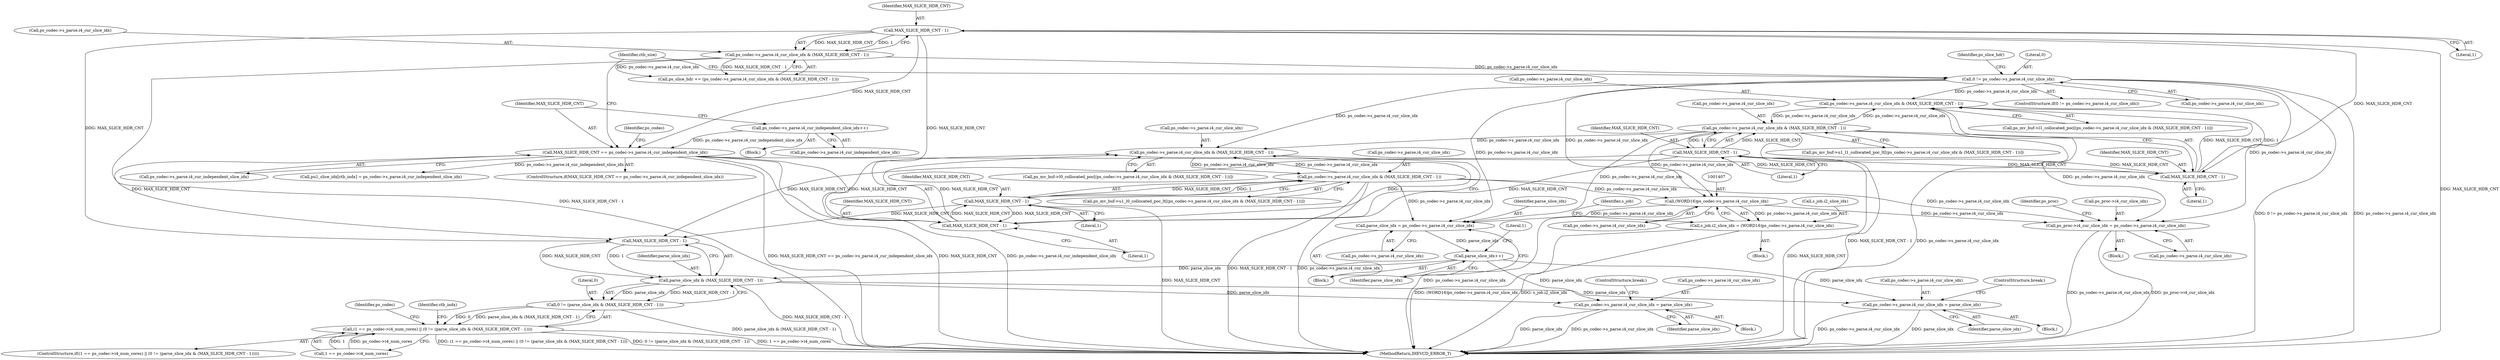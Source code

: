digraph "0_Android_2b9fb0c2074d370a254b35e2489de2d94943578d@pointer" {
"1000663" [label="(Call,ps_codec->s_parse.i4_cur_slice_idx & (MAX_SLICE_HDR_CNT - 1))"];
"1000617" [label="(Call,ps_codec->s_parse.i4_cur_slice_idx & (MAX_SLICE_HDR_CNT - 1))"];
"1000590" [label="(Call,ps_codec->s_parse.i4_cur_slice_idx & (MAX_SLICE_HDR_CNT - 1))"];
"1000259" [label="(Call,0 != ps_codec->s_parse.i4_cur_slice_idx)"];
"1000239" [label="(Call,ps_codec->s_parse.i4_cur_slice_idx & (MAX_SLICE_HDR_CNT - 1))"];
"1000245" [label="(Call,MAX_SLICE_HDR_CNT - 1)"];
"1000596" [label="(Call,MAX_SLICE_HDR_CNT - 1)"];
"1000623" [label="(Call,MAX_SLICE_HDR_CNT - 1)"];
"1000280" [label="(Call,MAX_SLICE_HDR_CNT == ps_codec->s_parse.i4_cur_independent_slice_idx)"];
"1000273" [label="(Call,ps_codec->s_parse.i4_cur_independent_slice_idx++)"];
"1000690" [label="(Call,ps_codec->s_parse.i4_cur_slice_idx & (MAX_SLICE_HDR_CNT - 1))"];
"1000663" [label="(Call,ps_codec->s_parse.i4_cur_slice_idx & (MAX_SLICE_HDR_CNT - 1))"];
"1000669" [label="(Call,MAX_SLICE_HDR_CNT - 1)"];
"1000696" [label="(Call,MAX_SLICE_HDR_CNT - 1)"];
"1001406" [label="(Call,(WORD16)ps_codec->s_parse.i4_cur_slice_idx)"];
"1001402" [label="(Call,s_job.i2_slice_idx = (WORD16)ps_codec->s_parse.i4_cur_slice_idx)"];
"1001509" [label="(Call,ps_proc->i4_cur_slice_idx = ps_codec->s_parse.i4_cur_slice_idx)"];
"1004909" [label="(Call,parse_slice_idx = ps_codec->s_parse.i4_cur_slice_idx)"];
"1004916" [label="(Call,parse_slice_idx++)"];
"1004928" [label="(Call,parse_slice_idx & (MAX_SLICE_HDR_CNT - 1))"];
"1004926" [label="(Call,0 != (parse_slice_idx & (MAX_SLICE_HDR_CNT - 1)))"];
"1004920" [label="(Call,(1 == ps_codec->i4_num_cores) || (0 != (parse_slice_idx & (MAX_SLICE_HDR_CNT - 1))))"];
"1004934" [label="(Call,ps_codec->s_parse.i4_cur_slice_idx = parse_slice_idx)"];
"1004981" [label="(Call,ps_codec->s_parse.i4_cur_slice_idx = parse_slice_idx)"];
"1001415" [label="(Identifier,s_job)"];
"1004922" [label="(Literal,1)"];
"1000696" [label="(Call,MAX_SLICE_HDR_CNT - 1)"];
"1004981" [label="(Call,ps_codec->s_parse.i4_cur_slice_idx = parse_slice_idx)"];
"1004910" [label="(Identifier,parse_slice_idx)"];
"1004907" [label="(Block,)"];
"1004937" [label="(Identifier,ps_codec)"];
"1001519" [label="(Identifier,ps_proc)"];
"1000274" [label="(Call,ps_codec->s_parse.i4_cur_independent_slice_idx)"];
"1000258" [label="(ControlStructure,if(0 != ps_codec->s_parse.i4_cur_slice_idx))"];
"1004987" [label="(Identifier,parse_slice_idx)"];
"1001509" [label="(Call,ps_proc->i4_cur_slice_idx = ps_codec->s_parse.i4_cur_slice_idx)"];
"1005291" [label="(MethodReturn,IHEVCD_ERROR_T)"];
"1000613" [label="(Call,ps_mv_buf->u1_l1_collocated_poc_lt[(ps_codec->s_parse.i4_cur_slice_idx & (MAX_SLICE_HDR_CNT - 1))])"];
"1004911" [label="(Call,ps_codec->s_parse.i4_cur_slice_idx)"];
"1004933" [label="(Block,)"];
"1000596" [label="(Call,MAX_SLICE_HDR_CNT - 1)"];
"1004946" [label="(Identifier,ctb_indx)"];
"1000691" [label="(Call,ps_codec->s_parse.i4_cur_slice_idx)"];
"1001408" [label="(Call,ps_codec->s_parse.i4_cur_slice_idx)"];
"1000686" [label="(Call,ps_mv_buf->u1_l0_collocated_poc_lt[(ps_codec->s_parse.i4_cur_slice_idx & (MAX_SLICE_HDR_CNT - 1))])"];
"1000239" [label="(Call,ps_codec->s_parse.i4_cur_slice_idx & (MAX_SLICE_HDR_CNT - 1))"];
"1000270" [label="(Identifier,ps_slice_hdr)"];
"1000282" [label="(Call,ps_codec->s_parse.i4_cur_independent_slice_idx)"];
"1000623" [label="(Call,MAX_SLICE_HDR_CNT - 1)"];
"1000598" [label="(Literal,1)"];
"1004941" [label="(ControlStructure,break;)"];
"1000617" [label="(Call,ps_codec->s_parse.i4_cur_slice_idx & (MAX_SLICE_HDR_CNT - 1))"];
"1000591" [label="(Call,ps_codec->s_parse.i4_cur_slice_idx)"];
"1004929" [label="(Identifier,parse_slice_idx)"];
"1000295" [label="(Identifier,ctb_size)"];
"1000690" [label="(Call,ps_codec->s_parse.i4_cur_slice_idx & (MAX_SLICE_HDR_CNT - 1))"];
"1004909" [label="(Call,parse_slice_idx = ps_codec->s_parse.i4_cur_slice_idx)"];
"1000260" [label="(Literal,0)"];
"1001402" [label="(Call,s_job.i2_slice_idx = (WORD16)ps_codec->s_parse.i4_cur_slice_idx)"];
"1000659" [label="(Call,ps_mv_buf->l0_collocated_poc[(ps_codec->s_parse.i4_cur_slice_idx & (MAX_SLICE_HDR_CNT - 1))])"];
"1001456" [label="(Block,)"];
"1000618" [label="(Call,ps_codec->s_parse.i4_cur_slice_idx)"];
"1001403" [label="(Call,s_job.i2_slice_idx)"];
"1000240" [label="(Call,ps_codec->s_parse.i4_cur_slice_idx)"];
"1004930" [label="(Call,MAX_SLICE_HDR_CNT - 1)"];
"1001510" [label="(Call,ps_proc->i4_cur_slice_idx)"];
"1000663" [label="(Call,ps_codec->s_parse.i4_cur_slice_idx & (MAX_SLICE_HDR_CNT - 1))"];
"1001363" [label="(Block,)"];
"1004935" [label="(Call,ps_codec->s_parse.i4_cur_slice_idx)"];
"1001513" [label="(Call,ps_codec->s_parse.i4_cur_slice_idx)"];
"1004928" [label="(Call,parse_slice_idx & (MAX_SLICE_HDR_CNT - 1))"];
"1004934" [label="(Call,ps_codec->s_parse.i4_cur_slice_idx = parse_slice_idx)"];
"1004920" [label="(Call,(1 == ps_codec->i4_num_cores) || (0 != (parse_slice_idx & (MAX_SLICE_HDR_CNT - 1))))"];
"1000625" [label="(Literal,1)"];
"1000671" [label="(Literal,1)"];
"1000261" [label="(Call,ps_codec->s_parse.i4_cur_slice_idx)"];
"1000597" [label="(Identifier,MAX_SLICE_HDR_CNT)"];
"1000670" [label="(Identifier,MAX_SLICE_HDR_CNT)"];
"1000586" [label="(Call,ps_mv_buf->l1_collocated_poc[(ps_codec->s_parse.i4_cur_slice_idx & (MAX_SLICE_HDR_CNT - 1))])"];
"1000272" [label="(Block,)"];
"1004926" [label="(Call,0 != (parse_slice_idx & (MAX_SLICE_HDR_CNT - 1)))"];
"1000245" [label="(Call,MAX_SLICE_HDR_CNT - 1)"];
"1000246" [label="(Identifier,MAX_SLICE_HDR_CNT)"];
"1000697" [label="(Identifier,MAX_SLICE_HDR_CNT)"];
"1004921" [label="(Call,1 == ps_codec->i4_num_cores)"];
"1004927" [label="(Literal,0)"];
"1001771" [label="(Call,pu1_slice_idx[ctb_indx] = ps_codec->s_parse.i4_cur_independent_slice_idx)"];
"1000259" [label="(Call,0 != ps_codec->s_parse.i4_cur_slice_idx)"];
"1004982" [label="(Call,ps_codec->s_parse.i4_cur_slice_idx)"];
"1000698" [label="(Literal,1)"];
"1001406" [label="(Call,(WORD16)ps_codec->s_parse.i4_cur_slice_idx)"];
"1000273" [label="(Call,ps_codec->s_parse.i4_cur_independent_slice_idx++)"];
"1000279" [label="(ControlStructure,if(MAX_SLICE_HDR_CNT == ps_codec->s_parse.i4_cur_independent_slice_idx))"];
"1000237" [label="(Call,ps_slice_hdr += (ps_codec->s_parse.i4_cur_slice_idx & (MAX_SLICE_HDR_CNT - 1)))"];
"1000290" [label="(Identifier,ps_codec)"];
"1004988" [label="(ControlStructure,break;)"];
"1000281" [label="(Identifier,MAX_SLICE_HDR_CNT)"];
"1000669" [label="(Call,MAX_SLICE_HDR_CNT - 1)"];
"1000664" [label="(Call,ps_codec->s_parse.i4_cur_slice_idx)"];
"1004916" [label="(Call,parse_slice_idx++)"];
"1000590" [label="(Call,ps_codec->s_parse.i4_cur_slice_idx & (MAX_SLICE_HDR_CNT - 1))"];
"1000280" [label="(Call,MAX_SLICE_HDR_CNT == ps_codec->s_parse.i4_cur_independent_slice_idx)"];
"1004940" [label="(Identifier,parse_slice_idx)"];
"1004943" [label="(Block,)"];
"1000624" [label="(Identifier,MAX_SLICE_HDR_CNT)"];
"1000247" [label="(Literal,1)"];
"1004917" [label="(Identifier,parse_slice_idx)"];
"1004919" [label="(ControlStructure,if((1 == ps_codec->i4_num_cores) || (0 != (parse_slice_idx & (MAX_SLICE_HDR_CNT - 1)))))"];
"1000663" -> "1000659"  [label="AST: "];
"1000663" -> "1000669"  [label="CFG: "];
"1000664" -> "1000663"  [label="AST: "];
"1000669" -> "1000663"  [label="AST: "];
"1000659" -> "1000663"  [label="CFG: "];
"1000617" -> "1000663"  [label="DDG: ps_codec->s_parse.i4_cur_slice_idx"];
"1000259" -> "1000663"  [label="DDG: ps_codec->s_parse.i4_cur_slice_idx"];
"1000690" -> "1000663"  [label="DDG: ps_codec->s_parse.i4_cur_slice_idx"];
"1000669" -> "1000663"  [label="DDG: MAX_SLICE_HDR_CNT"];
"1000669" -> "1000663"  [label="DDG: 1"];
"1000663" -> "1000690"  [label="DDG: ps_codec->s_parse.i4_cur_slice_idx"];
"1000617" -> "1000613"  [label="AST: "];
"1000617" -> "1000623"  [label="CFG: "];
"1000618" -> "1000617"  [label="AST: "];
"1000623" -> "1000617"  [label="AST: "];
"1000613" -> "1000617"  [label="CFG: "];
"1000617" -> "1005291"  [label="DDG: MAX_SLICE_HDR_CNT - 1"];
"1000617" -> "1005291"  [label="DDG: ps_codec->s_parse.i4_cur_slice_idx"];
"1000617" -> "1000590"  [label="DDG: ps_codec->s_parse.i4_cur_slice_idx"];
"1000590" -> "1000617"  [label="DDG: ps_codec->s_parse.i4_cur_slice_idx"];
"1000623" -> "1000617"  [label="DDG: MAX_SLICE_HDR_CNT"];
"1000623" -> "1000617"  [label="DDG: 1"];
"1000617" -> "1001406"  [label="DDG: ps_codec->s_parse.i4_cur_slice_idx"];
"1000617" -> "1001509"  [label="DDG: ps_codec->s_parse.i4_cur_slice_idx"];
"1000617" -> "1004909"  [label="DDG: ps_codec->s_parse.i4_cur_slice_idx"];
"1000590" -> "1000586"  [label="AST: "];
"1000590" -> "1000596"  [label="CFG: "];
"1000591" -> "1000590"  [label="AST: "];
"1000596" -> "1000590"  [label="AST: "];
"1000586" -> "1000590"  [label="CFG: "];
"1000259" -> "1000590"  [label="DDG: ps_codec->s_parse.i4_cur_slice_idx"];
"1000596" -> "1000590"  [label="DDG: MAX_SLICE_HDR_CNT"];
"1000596" -> "1000590"  [label="DDG: 1"];
"1000259" -> "1000258"  [label="AST: "];
"1000259" -> "1000261"  [label="CFG: "];
"1000260" -> "1000259"  [label="AST: "];
"1000261" -> "1000259"  [label="AST: "];
"1000270" -> "1000259"  [label="CFG: "];
"1000295" -> "1000259"  [label="CFG: "];
"1000259" -> "1005291"  [label="DDG: 0 != ps_codec->s_parse.i4_cur_slice_idx"];
"1000259" -> "1005291"  [label="DDG: ps_codec->s_parse.i4_cur_slice_idx"];
"1000239" -> "1000259"  [label="DDG: ps_codec->s_parse.i4_cur_slice_idx"];
"1000259" -> "1001406"  [label="DDG: ps_codec->s_parse.i4_cur_slice_idx"];
"1000259" -> "1001509"  [label="DDG: ps_codec->s_parse.i4_cur_slice_idx"];
"1000259" -> "1004909"  [label="DDG: ps_codec->s_parse.i4_cur_slice_idx"];
"1000239" -> "1000237"  [label="AST: "];
"1000239" -> "1000245"  [label="CFG: "];
"1000240" -> "1000239"  [label="AST: "];
"1000245" -> "1000239"  [label="AST: "];
"1000237" -> "1000239"  [label="CFG: "];
"1000239" -> "1005291"  [label="DDG: MAX_SLICE_HDR_CNT - 1"];
"1000239" -> "1000237"  [label="DDG: ps_codec->s_parse.i4_cur_slice_idx"];
"1000239" -> "1000237"  [label="DDG: MAX_SLICE_HDR_CNT - 1"];
"1000245" -> "1000239"  [label="DDG: MAX_SLICE_HDR_CNT"];
"1000245" -> "1000239"  [label="DDG: 1"];
"1000245" -> "1000247"  [label="CFG: "];
"1000246" -> "1000245"  [label="AST: "];
"1000247" -> "1000245"  [label="AST: "];
"1000245" -> "1005291"  [label="DDG: MAX_SLICE_HDR_CNT"];
"1000245" -> "1000280"  [label="DDG: MAX_SLICE_HDR_CNT"];
"1000245" -> "1000596"  [label="DDG: MAX_SLICE_HDR_CNT"];
"1000245" -> "1000669"  [label="DDG: MAX_SLICE_HDR_CNT"];
"1000245" -> "1004930"  [label="DDG: MAX_SLICE_HDR_CNT"];
"1000596" -> "1000598"  [label="CFG: "];
"1000597" -> "1000596"  [label="AST: "];
"1000598" -> "1000596"  [label="AST: "];
"1000623" -> "1000596"  [label="DDG: MAX_SLICE_HDR_CNT"];
"1000280" -> "1000596"  [label="DDG: MAX_SLICE_HDR_CNT"];
"1000596" -> "1000623"  [label="DDG: MAX_SLICE_HDR_CNT"];
"1000623" -> "1000625"  [label="CFG: "];
"1000624" -> "1000623"  [label="AST: "];
"1000625" -> "1000623"  [label="AST: "];
"1000623" -> "1005291"  [label="DDG: MAX_SLICE_HDR_CNT"];
"1000623" -> "1000669"  [label="DDG: MAX_SLICE_HDR_CNT"];
"1000623" -> "1004930"  [label="DDG: MAX_SLICE_HDR_CNT"];
"1000280" -> "1000279"  [label="AST: "];
"1000280" -> "1000282"  [label="CFG: "];
"1000281" -> "1000280"  [label="AST: "];
"1000282" -> "1000280"  [label="AST: "];
"1000290" -> "1000280"  [label="CFG: "];
"1000295" -> "1000280"  [label="CFG: "];
"1000280" -> "1005291"  [label="DDG: ps_codec->s_parse.i4_cur_independent_slice_idx"];
"1000280" -> "1005291"  [label="DDG: MAX_SLICE_HDR_CNT == ps_codec->s_parse.i4_cur_independent_slice_idx"];
"1000280" -> "1005291"  [label="DDG: MAX_SLICE_HDR_CNT"];
"1000273" -> "1000280"  [label="DDG: ps_codec->s_parse.i4_cur_independent_slice_idx"];
"1000280" -> "1000669"  [label="DDG: MAX_SLICE_HDR_CNT"];
"1000280" -> "1001771"  [label="DDG: ps_codec->s_parse.i4_cur_independent_slice_idx"];
"1000280" -> "1004930"  [label="DDG: MAX_SLICE_HDR_CNT"];
"1000273" -> "1000272"  [label="AST: "];
"1000273" -> "1000274"  [label="CFG: "];
"1000274" -> "1000273"  [label="AST: "];
"1000281" -> "1000273"  [label="CFG: "];
"1000690" -> "1000686"  [label="AST: "];
"1000690" -> "1000696"  [label="CFG: "];
"1000691" -> "1000690"  [label="AST: "];
"1000696" -> "1000690"  [label="AST: "];
"1000686" -> "1000690"  [label="CFG: "];
"1000690" -> "1005291"  [label="DDG: MAX_SLICE_HDR_CNT - 1"];
"1000690" -> "1005291"  [label="DDG: ps_codec->s_parse.i4_cur_slice_idx"];
"1000696" -> "1000690"  [label="DDG: MAX_SLICE_HDR_CNT"];
"1000696" -> "1000690"  [label="DDG: 1"];
"1000690" -> "1001406"  [label="DDG: ps_codec->s_parse.i4_cur_slice_idx"];
"1000690" -> "1001509"  [label="DDG: ps_codec->s_parse.i4_cur_slice_idx"];
"1000690" -> "1004909"  [label="DDG: ps_codec->s_parse.i4_cur_slice_idx"];
"1000669" -> "1000671"  [label="CFG: "];
"1000670" -> "1000669"  [label="AST: "];
"1000671" -> "1000669"  [label="AST: "];
"1000696" -> "1000669"  [label="DDG: MAX_SLICE_HDR_CNT"];
"1000669" -> "1000696"  [label="DDG: MAX_SLICE_HDR_CNT"];
"1000696" -> "1000698"  [label="CFG: "];
"1000697" -> "1000696"  [label="AST: "];
"1000698" -> "1000696"  [label="AST: "];
"1000696" -> "1005291"  [label="DDG: MAX_SLICE_HDR_CNT"];
"1000696" -> "1004930"  [label="DDG: MAX_SLICE_HDR_CNT"];
"1001406" -> "1001402"  [label="AST: "];
"1001406" -> "1001408"  [label="CFG: "];
"1001407" -> "1001406"  [label="AST: "];
"1001408" -> "1001406"  [label="AST: "];
"1001402" -> "1001406"  [label="CFG: "];
"1001406" -> "1005291"  [label="DDG: ps_codec->s_parse.i4_cur_slice_idx"];
"1001406" -> "1001402"  [label="DDG: ps_codec->s_parse.i4_cur_slice_idx"];
"1001406" -> "1001509"  [label="DDG: ps_codec->s_parse.i4_cur_slice_idx"];
"1001406" -> "1004909"  [label="DDG: ps_codec->s_parse.i4_cur_slice_idx"];
"1001402" -> "1001363"  [label="AST: "];
"1001403" -> "1001402"  [label="AST: "];
"1001415" -> "1001402"  [label="CFG: "];
"1001402" -> "1005291"  [label="DDG: (WORD16)ps_codec->s_parse.i4_cur_slice_idx"];
"1001402" -> "1005291"  [label="DDG: s_job.i2_slice_idx"];
"1001509" -> "1001456"  [label="AST: "];
"1001509" -> "1001513"  [label="CFG: "];
"1001510" -> "1001509"  [label="AST: "];
"1001513" -> "1001509"  [label="AST: "];
"1001519" -> "1001509"  [label="CFG: "];
"1001509" -> "1005291"  [label="DDG: ps_codec->s_parse.i4_cur_slice_idx"];
"1001509" -> "1005291"  [label="DDG: ps_proc->i4_cur_slice_idx"];
"1004909" -> "1004907"  [label="AST: "];
"1004909" -> "1004911"  [label="CFG: "];
"1004910" -> "1004909"  [label="AST: "];
"1004911" -> "1004909"  [label="AST: "];
"1004917" -> "1004909"  [label="CFG: "];
"1004909" -> "1004916"  [label="DDG: parse_slice_idx"];
"1004916" -> "1004907"  [label="AST: "];
"1004916" -> "1004917"  [label="CFG: "];
"1004917" -> "1004916"  [label="AST: "];
"1004922" -> "1004916"  [label="CFG: "];
"1004916" -> "1004928"  [label="DDG: parse_slice_idx"];
"1004916" -> "1004934"  [label="DDG: parse_slice_idx"];
"1004916" -> "1004981"  [label="DDG: parse_slice_idx"];
"1004928" -> "1004926"  [label="AST: "];
"1004928" -> "1004930"  [label="CFG: "];
"1004929" -> "1004928"  [label="AST: "];
"1004930" -> "1004928"  [label="AST: "];
"1004926" -> "1004928"  [label="CFG: "];
"1004928" -> "1005291"  [label="DDG: MAX_SLICE_HDR_CNT - 1"];
"1004928" -> "1004926"  [label="DDG: parse_slice_idx"];
"1004928" -> "1004926"  [label="DDG: MAX_SLICE_HDR_CNT - 1"];
"1004930" -> "1004928"  [label="DDG: MAX_SLICE_HDR_CNT"];
"1004930" -> "1004928"  [label="DDG: 1"];
"1004928" -> "1004934"  [label="DDG: parse_slice_idx"];
"1004928" -> "1004981"  [label="DDG: parse_slice_idx"];
"1004926" -> "1004920"  [label="AST: "];
"1004927" -> "1004926"  [label="AST: "];
"1004920" -> "1004926"  [label="CFG: "];
"1004926" -> "1005291"  [label="DDG: parse_slice_idx & (MAX_SLICE_HDR_CNT - 1)"];
"1004926" -> "1004920"  [label="DDG: 0"];
"1004926" -> "1004920"  [label="DDG: parse_slice_idx & (MAX_SLICE_HDR_CNT - 1)"];
"1004920" -> "1004919"  [label="AST: "];
"1004920" -> "1004921"  [label="CFG: "];
"1004921" -> "1004920"  [label="AST: "];
"1004937" -> "1004920"  [label="CFG: "];
"1004946" -> "1004920"  [label="CFG: "];
"1004920" -> "1005291"  [label="DDG: 1 == ps_codec->i4_num_cores"];
"1004920" -> "1005291"  [label="DDG: (1 == ps_codec->i4_num_cores) || (0 != (parse_slice_idx & (MAX_SLICE_HDR_CNT - 1)))"];
"1004920" -> "1005291"  [label="DDG: 0 != (parse_slice_idx & (MAX_SLICE_HDR_CNT - 1))"];
"1004921" -> "1004920"  [label="DDG: 1"];
"1004921" -> "1004920"  [label="DDG: ps_codec->i4_num_cores"];
"1004934" -> "1004933"  [label="AST: "];
"1004934" -> "1004940"  [label="CFG: "];
"1004935" -> "1004934"  [label="AST: "];
"1004940" -> "1004934"  [label="AST: "];
"1004941" -> "1004934"  [label="CFG: "];
"1004934" -> "1005291"  [label="DDG: parse_slice_idx"];
"1004934" -> "1005291"  [label="DDG: ps_codec->s_parse.i4_cur_slice_idx"];
"1004981" -> "1004943"  [label="AST: "];
"1004981" -> "1004987"  [label="CFG: "];
"1004982" -> "1004981"  [label="AST: "];
"1004987" -> "1004981"  [label="AST: "];
"1004988" -> "1004981"  [label="CFG: "];
"1004981" -> "1005291"  [label="DDG: parse_slice_idx"];
"1004981" -> "1005291"  [label="DDG: ps_codec->s_parse.i4_cur_slice_idx"];
}
